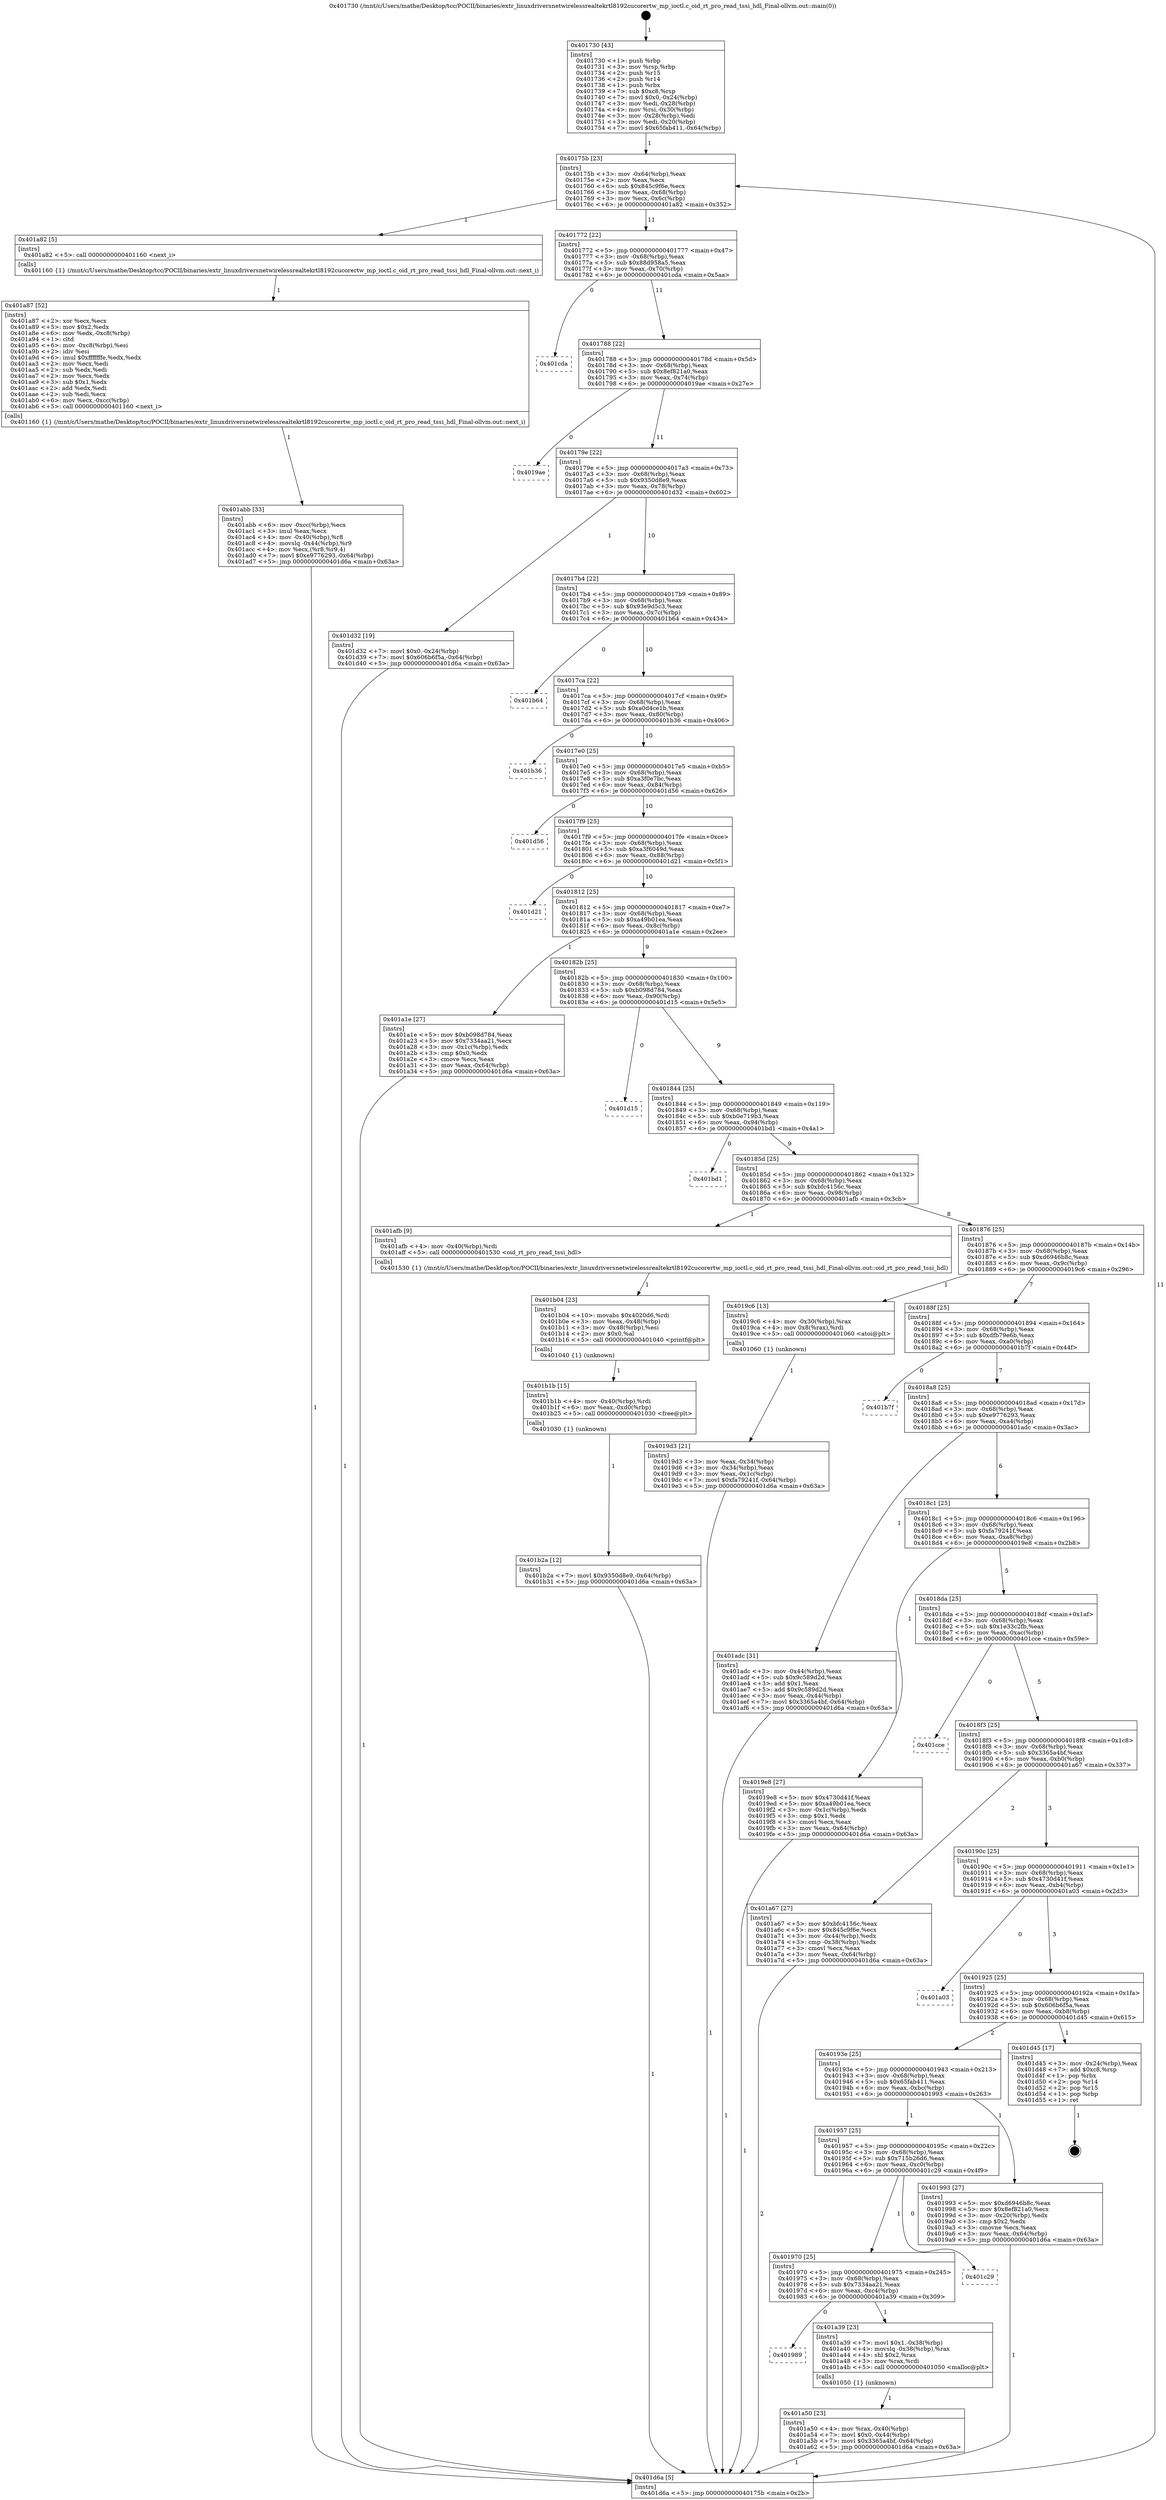 digraph "0x401730" {
  label = "0x401730 (/mnt/c/Users/mathe/Desktop/tcc/POCII/binaries/extr_linuxdriversnetwirelessrealtekrtl8192cucorertw_mp_ioctl.c_oid_rt_pro_read_tssi_hdl_Final-ollvm.out::main(0))"
  labelloc = "t"
  node[shape=record]

  Entry [label="",width=0.3,height=0.3,shape=circle,fillcolor=black,style=filled]
  "0x40175b" [label="{
     0x40175b [23]\l
     | [instrs]\l
     &nbsp;&nbsp;0x40175b \<+3\>: mov -0x64(%rbp),%eax\l
     &nbsp;&nbsp;0x40175e \<+2\>: mov %eax,%ecx\l
     &nbsp;&nbsp;0x401760 \<+6\>: sub $0x845c9f6e,%ecx\l
     &nbsp;&nbsp;0x401766 \<+3\>: mov %eax,-0x68(%rbp)\l
     &nbsp;&nbsp;0x401769 \<+3\>: mov %ecx,-0x6c(%rbp)\l
     &nbsp;&nbsp;0x40176c \<+6\>: je 0000000000401a82 \<main+0x352\>\l
  }"]
  "0x401a82" [label="{
     0x401a82 [5]\l
     | [instrs]\l
     &nbsp;&nbsp;0x401a82 \<+5\>: call 0000000000401160 \<next_i\>\l
     | [calls]\l
     &nbsp;&nbsp;0x401160 \{1\} (/mnt/c/Users/mathe/Desktop/tcc/POCII/binaries/extr_linuxdriversnetwirelessrealtekrtl8192cucorertw_mp_ioctl.c_oid_rt_pro_read_tssi_hdl_Final-ollvm.out::next_i)\l
  }"]
  "0x401772" [label="{
     0x401772 [22]\l
     | [instrs]\l
     &nbsp;&nbsp;0x401772 \<+5\>: jmp 0000000000401777 \<main+0x47\>\l
     &nbsp;&nbsp;0x401777 \<+3\>: mov -0x68(%rbp),%eax\l
     &nbsp;&nbsp;0x40177a \<+5\>: sub $0x88d958a5,%eax\l
     &nbsp;&nbsp;0x40177f \<+3\>: mov %eax,-0x70(%rbp)\l
     &nbsp;&nbsp;0x401782 \<+6\>: je 0000000000401cda \<main+0x5aa\>\l
  }"]
  Exit [label="",width=0.3,height=0.3,shape=circle,fillcolor=black,style=filled,peripheries=2]
  "0x401cda" [label="{
     0x401cda\l
  }", style=dashed]
  "0x401788" [label="{
     0x401788 [22]\l
     | [instrs]\l
     &nbsp;&nbsp;0x401788 \<+5\>: jmp 000000000040178d \<main+0x5d\>\l
     &nbsp;&nbsp;0x40178d \<+3\>: mov -0x68(%rbp),%eax\l
     &nbsp;&nbsp;0x401790 \<+5\>: sub $0x8ef821a0,%eax\l
     &nbsp;&nbsp;0x401795 \<+3\>: mov %eax,-0x74(%rbp)\l
     &nbsp;&nbsp;0x401798 \<+6\>: je 00000000004019ae \<main+0x27e\>\l
  }"]
  "0x401b2a" [label="{
     0x401b2a [12]\l
     | [instrs]\l
     &nbsp;&nbsp;0x401b2a \<+7\>: movl $0x9350d8e9,-0x64(%rbp)\l
     &nbsp;&nbsp;0x401b31 \<+5\>: jmp 0000000000401d6a \<main+0x63a\>\l
  }"]
  "0x4019ae" [label="{
     0x4019ae\l
  }", style=dashed]
  "0x40179e" [label="{
     0x40179e [22]\l
     | [instrs]\l
     &nbsp;&nbsp;0x40179e \<+5\>: jmp 00000000004017a3 \<main+0x73\>\l
     &nbsp;&nbsp;0x4017a3 \<+3\>: mov -0x68(%rbp),%eax\l
     &nbsp;&nbsp;0x4017a6 \<+5\>: sub $0x9350d8e9,%eax\l
     &nbsp;&nbsp;0x4017ab \<+3\>: mov %eax,-0x78(%rbp)\l
     &nbsp;&nbsp;0x4017ae \<+6\>: je 0000000000401d32 \<main+0x602\>\l
  }"]
  "0x401b1b" [label="{
     0x401b1b [15]\l
     | [instrs]\l
     &nbsp;&nbsp;0x401b1b \<+4\>: mov -0x40(%rbp),%rdi\l
     &nbsp;&nbsp;0x401b1f \<+6\>: mov %eax,-0xd0(%rbp)\l
     &nbsp;&nbsp;0x401b25 \<+5\>: call 0000000000401030 \<free@plt\>\l
     | [calls]\l
     &nbsp;&nbsp;0x401030 \{1\} (unknown)\l
  }"]
  "0x401d32" [label="{
     0x401d32 [19]\l
     | [instrs]\l
     &nbsp;&nbsp;0x401d32 \<+7\>: movl $0x0,-0x24(%rbp)\l
     &nbsp;&nbsp;0x401d39 \<+7\>: movl $0x606b6f5a,-0x64(%rbp)\l
     &nbsp;&nbsp;0x401d40 \<+5\>: jmp 0000000000401d6a \<main+0x63a\>\l
  }"]
  "0x4017b4" [label="{
     0x4017b4 [22]\l
     | [instrs]\l
     &nbsp;&nbsp;0x4017b4 \<+5\>: jmp 00000000004017b9 \<main+0x89\>\l
     &nbsp;&nbsp;0x4017b9 \<+3\>: mov -0x68(%rbp),%eax\l
     &nbsp;&nbsp;0x4017bc \<+5\>: sub $0x93e9d5c3,%eax\l
     &nbsp;&nbsp;0x4017c1 \<+3\>: mov %eax,-0x7c(%rbp)\l
     &nbsp;&nbsp;0x4017c4 \<+6\>: je 0000000000401b64 \<main+0x434\>\l
  }"]
  "0x401b04" [label="{
     0x401b04 [23]\l
     | [instrs]\l
     &nbsp;&nbsp;0x401b04 \<+10\>: movabs $0x4020d6,%rdi\l
     &nbsp;&nbsp;0x401b0e \<+3\>: mov %eax,-0x48(%rbp)\l
     &nbsp;&nbsp;0x401b11 \<+3\>: mov -0x48(%rbp),%esi\l
     &nbsp;&nbsp;0x401b14 \<+2\>: mov $0x0,%al\l
     &nbsp;&nbsp;0x401b16 \<+5\>: call 0000000000401040 \<printf@plt\>\l
     | [calls]\l
     &nbsp;&nbsp;0x401040 \{1\} (unknown)\l
  }"]
  "0x401b64" [label="{
     0x401b64\l
  }", style=dashed]
  "0x4017ca" [label="{
     0x4017ca [22]\l
     | [instrs]\l
     &nbsp;&nbsp;0x4017ca \<+5\>: jmp 00000000004017cf \<main+0x9f\>\l
     &nbsp;&nbsp;0x4017cf \<+3\>: mov -0x68(%rbp),%eax\l
     &nbsp;&nbsp;0x4017d2 \<+5\>: sub $0xa0d4ce1b,%eax\l
     &nbsp;&nbsp;0x4017d7 \<+3\>: mov %eax,-0x80(%rbp)\l
     &nbsp;&nbsp;0x4017da \<+6\>: je 0000000000401b36 \<main+0x406\>\l
  }"]
  "0x401abb" [label="{
     0x401abb [33]\l
     | [instrs]\l
     &nbsp;&nbsp;0x401abb \<+6\>: mov -0xcc(%rbp),%ecx\l
     &nbsp;&nbsp;0x401ac1 \<+3\>: imul %eax,%ecx\l
     &nbsp;&nbsp;0x401ac4 \<+4\>: mov -0x40(%rbp),%r8\l
     &nbsp;&nbsp;0x401ac8 \<+4\>: movslq -0x44(%rbp),%r9\l
     &nbsp;&nbsp;0x401acc \<+4\>: mov %ecx,(%r8,%r9,4)\l
     &nbsp;&nbsp;0x401ad0 \<+7\>: movl $0xe9776293,-0x64(%rbp)\l
     &nbsp;&nbsp;0x401ad7 \<+5\>: jmp 0000000000401d6a \<main+0x63a\>\l
  }"]
  "0x401b36" [label="{
     0x401b36\l
  }", style=dashed]
  "0x4017e0" [label="{
     0x4017e0 [25]\l
     | [instrs]\l
     &nbsp;&nbsp;0x4017e0 \<+5\>: jmp 00000000004017e5 \<main+0xb5\>\l
     &nbsp;&nbsp;0x4017e5 \<+3\>: mov -0x68(%rbp),%eax\l
     &nbsp;&nbsp;0x4017e8 \<+5\>: sub $0xa3f0e7bc,%eax\l
     &nbsp;&nbsp;0x4017ed \<+6\>: mov %eax,-0x84(%rbp)\l
     &nbsp;&nbsp;0x4017f3 \<+6\>: je 0000000000401d56 \<main+0x626\>\l
  }"]
  "0x401a87" [label="{
     0x401a87 [52]\l
     | [instrs]\l
     &nbsp;&nbsp;0x401a87 \<+2\>: xor %ecx,%ecx\l
     &nbsp;&nbsp;0x401a89 \<+5\>: mov $0x2,%edx\l
     &nbsp;&nbsp;0x401a8e \<+6\>: mov %edx,-0xc8(%rbp)\l
     &nbsp;&nbsp;0x401a94 \<+1\>: cltd\l
     &nbsp;&nbsp;0x401a95 \<+6\>: mov -0xc8(%rbp),%esi\l
     &nbsp;&nbsp;0x401a9b \<+2\>: idiv %esi\l
     &nbsp;&nbsp;0x401a9d \<+6\>: imul $0xfffffffe,%edx,%edx\l
     &nbsp;&nbsp;0x401aa3 \<+2\>: mov %ecx,%edi\l
     &nbsp;&nbsp;0x401aa5 \<+2\>: sub %edx,%edi\l
     &nbsp;&nbsp;0x401aa7 \<+2\>: mov %ecx,%edx\l
     &nbsp;&nbsp;0x401aa9 \<+3\>: sub $0x1,%edx\l
     &nbsp;&nbsp;0x401aac \<+2\>: add %edx,%edi\l
     &nbsp;&nbsp;0x401aae \<+2\>: sub %edi,%ecx\l
     &nbsp;&nbsp;0x401ab0 \<+6\>: mov %ecx,-0xcc(%rbp)\l
     &nbsp;&nbsp;0x401ab6 \<+5\>: call 0000000000401160 \<next_i\>\l
     | [calls]\l
     &nbsp;&nbsp;0x401160 \{1\} (/mnt/c/Users/mathe/Desktop/tcc/POCII/binaries/extr_linuxdriversnetwirelessrealtekrtl8192cucorertw_mp_ioctl.c_oid_rt_pro_read_tssi_hdl_Final-ollvm.out::next_i)\l
  }"]
  "0x401d56" [label="{
     0x401d56\l
  }", style=dashed]
  "0x4017f9" [label="{
     0x4017f9 [25]\l
     | [instrs]\l
     &nbsp;&nbsp;0x4017f9 \<+5\>: jmp 00000000004017fe \<main+0xce\>\l
     &nbsp;&nbsp;0x4017fe \<+3\>: mov -0x68(%rbp),%eax\l
     &nbsp;&nbsp;0x401801 \<+5\>: sub $0xa3f6049d,%eax\l
     &nbsp;&nbsp;0x401806 \<+6\>: mov %eax,-0x88(%rbp)\l
     &nbsp;&nbsp;0x40180c \<+6\>: je 0000000000401d21 \<main+0x5f1\>\l
  }"]
  "0x401a50" [label="{
     0x401a50 [23]\l
     | [instrs]\l
     &nbsp;&nbsp;0x401a50 \<+4\>: mov %rax,-0x40(%rbp)\l
     &nbsp;&nbsp;0x401a54 \<+7\>: movl $0x0,-0x44(%rbp)\l
     &nbsp;&nbsp;0x401a5b \<+7\>: movl $0x3365a4bf,-0x64(%rbp)\l
     &nbsp;&nbsp;0x401a62 \<+5\>: jmp 0000000000401d6a \<main+0x63a\>\l
  }"]
  "0x401d21" [label="{
     0x401d21\l
  }", style=dashed]
  "0x401812" [label="{
     0x401812 [25]\l
     | [instrs]\l
     &nbsp;&nbsp;0x401812 \<+5\>: jmp 0000000000401817 \<main+0xe7\>\l
     &nbsp;&nbsp;0x401817 \<+3\>: mov -0x68(%rbp),%eax\l
     &nbsp;&nbsp;0x40181a \<+5\>: sub $0xa49b01ea,%eax\l
     &nbsp;&nbsp;0x40181f \<+6\>: mov %eax,-0x8c(%rbp)\l
     &nbsp;&nbsp;0x401825 \<+6\>: je 0000000000401a1e \<main+0x2ee\>\l
  }"]
  "0x401989" [label="{
     0x401989\l
  }", style=dashed]
  "0x401a1e" [label="{
     0x401a1e [27]\l
     | [instrs]\l
     &nbsp;&nbsp;0x401a1e \<+5\>: mov $0xb098d784,%eax\l
     &nbsp;&nbsp;0x401a23 \<+5\>: mov $0x7334aa21,%ecx\l
     &nbsp;&nbsp;0x401a28 \<+3\>: mov -0x1c(%rbp),%edx\l
     &nbsp;&nbsp;0x401a2b \<+3\>: cmp $0x0,%edx\l
     &nbsp;&nbsp;0x401a2e \<+3\>: cmove %ecx,%eax\l
     &nbsp;&nbsp;0x401a31 \<+3\>: mov %eax,-0x64(%rbp)\l
     &nbsp;&nbsp;0x401a34 \<+5\>: jmp 0000000000401d6a \<main+0x63a\>\l
  }"]
  "0x40182b" [label="{
     0x40182b [25]\l
     | [instrs]\l
     &nbsp;&nbsp;0x40182b \<+5\>: jmp 0000000000401830 \<main+0x100\>\l
     &nbsp;&nbsp;0x401830 \<+3\>: mov -0x68(%rbp),%eax\l
     &nbsp;&nbsp;0x401833 \<+5\>: sub $0xb098d784,%eax\l
     &nbsp;&nbsp;0x401838 \<+6\>: mov %eax,-0x90(%rbp)\l
     &nbsp;&nbsp;0x40183e \<+6\>: je 0000000000401d15 \<main+0x5e5\>\l
  }"]
  "0x401a39" [label="{
     0x401a39 [23]\l
     | [instrs]\l
     &nbsp;&nbsp;0x401a39 \<+7\>: movl $0x1,-0x38(%rbp)\l
     &nbsp;&nbsp;0x401a40 \<+4\>: movslq -0x38(%rbp),%rax\l
     &nbsp;&nbsp;0x401a44 \<+4\>: shl $0x2,%rax\l
     &nbsp;&nbsp;0x401a48 \<+3\>: mov %rax,%rdi\l
     &nbsp;&nbsp;0x401a4b \<+5\>: call 0000000000401050 \<malloc@plt\>\l
     | [calls]\l
     &nbsp;&nbsp;0x401050 \{1\} (unknown)\l
  }"]
  "0x401d15" [label="{
     0x401d15\l
  }", style=dashed]
  "0x401844" [label="{
     0x401844 [25]\l
     | [instrs]\l
     &nbsp;&nbsp;0x401844 \<+5\>: jmp 0000000000401849 \<main+0x119\>\l
     &nbsp;&nbsp;0x401849 \<+3\>: mov -0x68(%rbp),%eax\l
     &nbsp;&nbsp;0x40184c \<+5\>: sub $0xb0e719b3,%eax\l
     &nbsp;&nbsp;0x401851 \<+6\>: mov %eax,-0x94(%rbp)\l
     &nbsp;&nbsp;0x401857 \<+6\>: je 0000000000401bd1 \<main+0x4a1\>\l
  }"]
  "0x401970" [label="{
     0x401970 [25]\l
     | [instrs]\l
     &nbsp;&nbsp;0x401970 \<+5\>: jmp 0000000000401975 \<main+0x245\>\l
     &nbsp;&nbsp;0x401975 \<+3\>: mov -0x68(%rbp),%eax\l
     &nbsp;&nbsp;0x401978 \<+5\>: sub $0x7334aa21,%eax\l
     &nbsp;&nbsp;0x40197d \<+6\>: mov %eax,-0xc4(%rbp)\l
     &nbsp;&nbsp;0x401983 \<+6\>: je 0000000000401a39 \<main+0x309\>\l
  }"]
  "0x401bd1" [label="{
     0x401bd1\l
  }", style=dashed]
  "0x40185d" [label="{
     0x40185d [25]\l
     | [instrs]\l
     &nbsp;&nbsp;0x40185d \<+5\>: jmp 0000000000401862 \<main+0x132\>\l
     &nbsp;&nbsp;0x401862 \<+3\>: mov -0x68(%rbp),%eax\l
     &nbsp;&nbsp;0x401865 \<+5\>: sub $0xbfc4156c,%eax\l
     &nbsp;&nbsp;0x40186a \<+6\>: mov %eax,-0x98(%rbp)\l
     &nbsp;&nbsp;0x401870 \<+6\>: je 0000000000401afb \<main+0x3cb\>\l
  }"]
  "0x401c29" [label="{
     0x401c29\l
  }", style=dashed]
  "0x401afb" [label="{
     0x401afb [9]\l
     | [instrs]\l
     &nbsp;&nbsp;0x401afb \<+4\>: mov -0x40(%rbp),%rdi\l
     &nbsp;&nbsp;0x401aff \<+5\>: call 0000000000401530 \<oid_rt_pro_read_tssi_hdl\>\l
     | [calls]\l
     &nbsp;&nbsp;0x401530 \{1\} (/mnt/c/Users/mathe/Desktop/tcc/POCII/binaries/extr_linuxdriversnetwirelessrealtekrtl8192cucorertw_mp_ioctl.c_oid_rt_pro_read_tssi_hdl_Final-ollvm.out::oid_rt_pro_read_tssi_hdl)\l
  }"]
  "0x401876" [label="{
     0x401876 [25]\l
     | [instrs]\l
     &nbsp;&nbsp;0x401876 \<+5\>: jmp 000000000040187b \<main+0x14b\>\l
     &nbsp;&nbsp;0x40187b \<+3\>: mov -0x68(%rbp),%eax\l
     &nbsp;&nbsp;0x40187e \<+5\>: sub $0xd6946b8c,%eax\l
     &nbsp;&nbsp;0x401883 \<+6\>: mov %eax,-0x9c(%rbp)\l
     &nbsp;&nbsp;0x401889 \<+6\>: je 00000000004019c6 \<main+0x296\>\l
  }"]
  "0x4019d3" [label="{
     0x4019d3 [21]\l
     | [instrs]\l
     &nbsp;&nbsp;0x4019d3 \<+3\>: mov %eax,-0x34(%rbp)\l
     &nbsp;&nbsp;0x4019d6 \<+3\>: mov -0x34(%rbp),%eax\l
     &nbsp;&nbsp;0x4019d9 \<+3\>: mov %eax,-0x1c(%rbp)\l
     &nbsp;&nbsp;0x4019dc \<+7\>: movl $0xfa79241f,-0x64(%rbp)\l
     &nbsp;&nbsp;0x4019e3 \<+5\>: jmp 0000000000401d6a \<main+0x63a\>\l
  }"]
  "0x4019c6" [label="{
     0x4019c6 [13]\l
     | [instrs]\l
     &nbsp;&nbsp;0x4019c6 \<+4\>: mov -0x30(%rbp),%rax\l
     &nbsp;&nbsp;0x4019ca \<+4\>: mov 0x8(%rax),%rdi\l
     &nbsp;&nbsp;0x4019ce \<+5\>: call 0000000000401060 \<atoi@plt\>\l
     | [calls]\l
     &nbsp;&nbsp;0x401060 \{1\} (unknown)\l
  }"]
  "0x40188f" [label="{
     0x40188f [25]\l
     | [instrs]\l
     &nbsp;&nbsp;0x40188f \<+5\>: jmp 0000000000401894 \<main+0x164\>\l
     &nbsp;&nbsp;0x401894 \<+3\>: mov -0x68(%rbp),%eax\l
     &nbsp;&nbsp;0x401897 \<+5\>: sub $0xdfb79e6b,%eax\l
     &nbsp;&nbsp;0x40189c \<+6\>: mov %eax,-0xa0(%rbp)\l
     &nbsp;&nbsp;0x4018a2 \<+6\>: je 0000000000401b7f \<main+0x44f\>\l
  }"]
  "0x401730" [label="{
     0x401730 [43]\l
     | [instrs]\l
     &nbsp;&nbsp;0x401730 \<+1\>: push %rbp\l
     &nbsp;&nbsp;0x401731 \<+3\>: mov %rsp,%rbp\l
     &nbsp;&nbsp;0x401734 \<+2\>: push %r15\l
     &nbsp;&nbsp;0x401736 \<+2\>: push %r14\l
     &nbsp;&nbsp;0x401738 \<+1\>: push %rbx\l
     &nbsp;&nbsp;0x401739 \<+7\>: sub $0xc8,%rsp\l
     &nbsp;&nbsp;0x401740 \<+7\>: movl $0x0,-0x24(%rbp)\l
     &nbsp;&nbsp;0x401747 \<+3\>: mov %edi,-0x28(%rbp)\l
     &nbsp;&nbsp;0x40174a \<+4\>: mov %rsi,-0x30(%rbp)\l
     &nbsp;&nbsp;0x40174e \<+3\>: mov -0x28(%rbp),%edi\l
     &nbsp;&nbsp;0x401751 \<+3\>: mov %edi,-0x20(%rbp)\l
     &nbsp;&nbsp;0x401754 \<+7\>: movl $0x65fab411,-0x64(%rbp)\l
  }"]
  "0x401b7f" [label="{
     0x401b7f\l
  }", style=dashed]
  "0x4018a8" [label="{
     0x4018a8 [25]\l
     | [instrs]\l
     &nbsp;&nbsp;0x4018a8 \<+5\>: jmp 00000000004018ad \<main+0x17d\>\l
     &nbsp;&nbsp;0x4018ad \<+3\>: mov -0x68(%rbp),%eax\l
     &nbsp;&nbsp;0x4018b0 \<+5\>: sub $0xe9776293,%eax\l
     &nbsp;&nbsp;0x4018b5 \<+6\>: mov %eax,-0xa4(%rbp)\l
     &nbsp;&nbsp;0x4018bb \<+6\>: je 0000000000401adc \<main+0x3ac\>\l
  }"]
  "0x401d6a" [label="{
     0x401d6a [5]\l
     | [instrs]\l
     &nbsp;&nbsp;0x401d6a \<+5\>: jmp 000000000040175b \<main+0x2b\>\l
  }"]
  "0x401adc" [label="{
     0x401adc [31]\l
     | [instrs]\l
     &nbsp;&nbsp;0x401adc \<+3\>: mov -0x44(%rbp),%eax\l
     &nbsp;&nbsp;0x401adf \<+5\>: sub $0x9c589d2d,%eax\l
     &nbsp;&nbsp;0x401ae4 \<+3\>: add $0x1,%eax\l
     &nbsp;&nbsp;0x401ae7 \<+5\>: add $0x9c589d2d,%eax\l
     &nbsp;&nbsp;0x401aec \<+3\>: mov %eax,-0x44(%rbp)\l
     &nbsp;&nbsp;0x401aef \<+7\>: movl $0x3365a4bf,-0x64(%rbp)\l
     &nbsp;&nbsp;0x401af6 \<+5\>: jmp 0000000000401d6a \<main+0x63a\>\l
  }"]
  "0x4018c1" [label="{
     0x4018c1 [25]\l
     | [instrs]\l
     &nbsp;&nbsp;0x4018c1 \<+5\>: jmp 00000000004018c6 \<main+0x196\>\l
     &nbsp;&nbsp;0x4018c6 \<+3\>: mov -0x68(%rbp),%eax\l
     &nbsp;&nbsp;0x4018c9 \<+5\>: sub $0xfa79241f,%eax\l
     &nbsp;&nbsp;0x4018ce \<+6\>: mov %eax,-0xa8(%rbp)\l
     &nbsp;&nbsp;0x4018d4 \<+6\>: je 00000000004019e8 \<main+0x2b8\>\l
  }"]
  "0x401957" [label="{
     0x401957 [25]\l
     | [instrs]\l
     &nbsp;&nbsp;0x401957 \<+5\>: jmp 000000000040195c \<main+0x22c\>\l
     &nbsp;&nbsp;0x40195c \<+3\>: mov -0x68(%rbp),%eax\l
     &nbsp;&nbsp;0x40195f \<+5\>: sub $0x715b26d6,%eax\l
     &nbsp;&nbsp;0x401964 \<+6\>: mov %eax,-0xc0(%rbp)\l
     &nbsp;&nbsp;0x40196a \<+6\>: je 0000000000401c29 \<main+0x4f9\>\l
  }"]
  "0x4019e8" [label="{
     0x4019e8 [27]\l
     | [instrs]\l
     &nbsp;&nbsp;0x4019e8 \<+5\>: mov $0x4730d41f,%eax\l
     &nbsp;&nbsp;0x4019ed \<+5\>: mov $0xa49b01ea,%ecx\l
     &nbsp;&nbsp;0x4019f2 \<+3\>: mov -0x1c(%rbp),%edx\l
     &nbsp;&nbsp;0x4019f5 \<+3\>: cmp $0x1,%edx\l
     &nbsp;&nbsp;0x4019f8 \<+3\>: cmovl %ecx,%eax\l
     &nbsp;&nbsp;0x4019fb \<+3\>: mov %eax,-0x64(%rbp)\l
     &nbsp;&nbsp;0x4019fe \<+5\>: jmp 0000000000401d6a \<main+0x63a\>\l
  }"]
  "0x4018da" [label="{
     0x4018da [25]\l
     | [instrs]\l
     &nbsp;&nbsp;0x4018da \<+5\>: jmp 00000000004018df \<main+0x1af\>\l
     &nbsp;&nbsp;0x4018df \<+3\>: mov -0x68(%rbp),%eax\l
     &nbsp;&nbsp;0x4018e2 \<+5\>: sub $0x1e33c2fb,%eax\l
     &nbsp;&nbsp;0x4018e7 \<+6\>: mov %eax,-0xac(%rbp)\l
     &nbsp;&nbsp;0x4018ed \<+6\>: je 0000000000401cce \<main+0x59e\>\l
  }"]
  "0x401993" [label="{
     0x401993 [27]\l
     | [instrs]\l
     &nbsp;&nbsp;0x401993 \<+5\>: mov $0xd6946b8c,%eax\l
     &nbsp;&nbsp;0x401998 \<+5\>: mov $0x8ef821a0,%ecx\l
     &nbsp;&nbsp;0x40199d \<+3\>: mov -0x20(%rbp),%edx\l
     &nbsp;&nbsp;0x4019a0 \<+3\>: cmp $0x2,%edx\l
     &nbsp;&nbsp;0x4019a3 \<+3\>: cmovne %ecx,%eax\l
     &nbsp;&nbsp;0x4019a6 \<+3\>: mov %eax,-0x64(%rbp)\l
     &nbsp;&nbsp;0x4019a9 \<+5\>: jmp 0000000000401d6a \<main+0x63a\>\l
  }"]
  "0x401cce" [label="{
     0x401cce\l
  }", style=dashed]
  "0x4018f3" [label="{
     0x4018f3 [25]\l
     | [instrs]\l
     &nbsp;&nbsp;0x4018f3 \<+5\>: jmp 00000000004018f8 \<main+0x1c8\>\l
     &nbsp;&nbsp;0x4018f8 \<+3\>: mov -0x68(%rbp),%eax\l
     &nbsp;&nbsp;0x4018fb \<+5\>: sub $0x3365a4bf,%eax\l
     &nbsp;&nbsp;0x401900 \<+6\>: mov %eax,-0xb0(%rbp)\l
     &nbsp;&nbsp;0x401906 \<+6\>: je 0000000000401a67 \<main+0x337\>\l
  }"]
  "0x40193e" [label="{
     0x40193e [25]\l
     | [instrs]\l
     &nbsp;&nbsp;0x40193e \<+5\>: jmp 0000000000401943 \<main+0x213\>\l
     &nbsp;&nbsp;0x401943 \<+3\>: mov -0x68(%rbp),%eax\l
     &nbsp;&nbsp;0x401946 \<+5\>: sub $0x65fab411,%eax\l
     &nbsp;&nbsp;0x40194b \<+6\>: mov %eax,-0xbc(%rbp)\l
     &nbsp;&nbsp;0x401951 \<+6\>: je 0000000000401993 \<main+0x263\>\l
  }"]
  "0x401a67" [label="{
     0x401a67 [27]\l
     | [instrs]\l
     &nbsp;&nbsp;0x401a67 \<+5\>: mov $0xbfc4156c,%eax\l
     &nbsp;&nbsp;0x401a6c \<+5\>: mov $0x845c9f6e,%ecx\l
     &nbsp;&nbsp;0x401a71 \<+3\>: mov -0x44(%rbp),%edx\l
     &nbsp;&nbsp;0x401a74 \<+3\>: cmp -0x38(%rbp),%edx\l
     &nbsp;&nbsp;0x401a77 \<+3\>: cmovl %ecx,%eax\l
     &nbsp;&nbsp;0x401a7a \<+3\>: mov %eax,-0x64(%rbp)\l
     &nbsp;&nbsp;0x401a7d \<+5\>: jmp 0000000000401d6a \<main+0x63a\>\l
  }"]
  "0x40190c" [label="{
     0x40190c [25]\l
     | [instrs]\l
     &nbsp;&nbsp;0x40190c \<+5\>: jmp 0000000000401911 \<main+0x1e1\>\l
     &nbsp;&nbsp;0x401911 \<+3\>: mov -0x68(%rbp),%eax\l
     &nbsp;&nbsp;0x401914 \<+5\>: sub $0x4730d41f,%eax\l
     &nbsp;&nbsp;0x401919 \<+6\>: mov %eax,-0xb4(%rbp)\l
     &nbsp;&nbsp;0x40191f \<+6\>: je 0000000000401a03 \<main+0x2d3\>\l
  }"]
  "0x401d45" [label="{
     0x401d45 [17]\l
     | [instrs]\l
     &nbsp;&nbsp;0x401d45 \<+3\>: mov -0x24(%rbp),%eax\l
     &nbsp;&nbsp;0x401d48 \<+7\>: add $0xc8,%rsp\l
     &nbsp;&nbsp;0x401d4f \<+1\>: pop %rbx\l
     &nbsp;&nbsp;0x401d50 \<+2\>: pop %r14\l
     &nbsp;&nbsp;0x401d52 \<+2\>: pop %r15\l
     &nbsp;&nbsp;0x401d54 \<+1\>: pop %rbp\l
     &nbsp;&nbsp;0x401d55 \<+1\>: ret\l
  }"]
  "0x401a03" [label="{
     0x401a03\l
  }", style=dashed]
  "0x401925" [label="{
     0x401925 [25]\l
     | [instrs]\l
     &nbsp;&nbsp;0x401925 \<+5\>: jmp 000000000040192a \<main+0x1fa\>\l
     &nbsp;&nbsp;0x40192a \<+3\>: mov -0x68(%rbp),%eax\l
     &nbsp;&nbsp;0x40192d \<+5\>: sub $0x606b6f5a,%eax\l
     &nbsp;&nbsp;0x401932 \<+6\>: mov %eax,-0xb8(%rbp)\l
     &nbsp;&nbsp;0x401938 \<+6\>: je 0000000000401d45 \<main+0x615\>\l
  }"]
  Entry -> "0x401730" [label=" 1"]
  "0x40175b" -> "0x401a82" [label=" 1"]
  "0x40175b" -> "0x401772" [label=" 11"]
  "0x401d45" -> Exit [label=" 1"]
  "0x401772" -> "0x401cda" [label=" 0"]
  "0x401772" -> "0x401788" [label=" 11"]
  "0x401d32" -> "0x401d6a" [label=" 1"]
  "0x401788" -> "0x4019ae" [label=" 0"]
  "0x401788" -> "0x40179e" [label=" 11"]
  "0x401b2a" -> "0x401d6a" [label=" 1"]
  "0x40179e" -> "0x401d32" [label=" 1"]
  "0x40179e" -> "0x4017b4" [label=" 10"]
  "0x401b1b" -> "0x401b2a" [label=" 1"]
  "0x4017b4" -> "0x401b64" [label=" 0"]
  "0x4017b4" -> "0x4017ca" [label=" 10"]
  "0x401b04" -> "0x401b1b" [label=" 1"]
  "0x4017ca" -> "0x401b36" [label=" 0"]
  "0x4017ca" -> "0x4017e0" [label=" 10"]
  "0x401afb" -> "0x401b04" [label=" 1"]
  "0x4017e0" -> "0x401d56" [label=" 0"]
  "0x4017e0" -> "0x4017f9" [label=" 10"]
  "0x401adc" -> "0x401d6a" [label=" 1"]
  "0x4017f9" -> "0x401d21" [label=" 0"]
  "0x4017f9" -> "0x401812" [label=" 10"]
  "0x401abb" -> "0x401d6a" [label=" 1"]
  "0x401812" -> "0x401a1e" [label=" 1"]
  "0x401812" -> "0x40182b" [label=" 9"]
  "0x401a87" -> "0x401abb" [label=" 1"]
  "0x40182b" -> "0x401d15" [label=" 0"]
  "0x40182b" -> "0x401844" [label=" 9"]
  "0x401a82" -> "0x401a87" [label=" 1"]
  "0x401844" -> "0x401bd1" [label=" 0"]
  "0x401844" -> "0x40185d" [label=" 9"]
  "0x401a50" -> "0x401d6a" [label=" 1"]
  "0x40185d" -> "0x401afb" [label=" 1"]
  "0x40185d" -> "0x401876" [label=" 8"]
  "0x401a39" -> "0x401a50" [label=" 1"]
  "0x401876" -> "0x4019c6" [label=" 1"]
  "0x401876" -> "0x40188f" [label=" 7"]
  "0x401970" -> "0x401a39" [label=" 1"]
  "0x40188f" -> "0x401b7f" [label=" 0"]
  "0x40188f" -> "0x4018a8" [label=" 7"]
  "0x401a67" -> "0x401d6a" [label=" 2"]
  "0x4018a8" -> "0x401adc" [label=" 1"]
  "0x4018a8" -> "0x4018c1" [label=" 6"]
  "0x401957" -> "0x401970" [label=" 1"]
  "0x4018c1" -> "0x4019e8" [label=" 1"]
  "0x4018c1" -> "0x4018da" [label=" 5"]
  "0x401957" -> "0x401c29" [label=" 0"]
  "0x4018da" -> "0x401cce" [label=" 0"]
  "0x4018da" -> "0x4018f3" [label=" 5"]
  "0x401970" -> "0x401989" [label=" 0"]
  "0x4018f3" -> "0x401a67" [label=" 2"]
  "0x4018f3" -> "0x40190c" [label=" 3"]
  "0x4019e8" -> "0x401d6a" [label=" 1"]
  "0x40190c" -> "0x401a03" [label=" 0"]
  "0x40190c" -> "0x401925" [label=" 3"]
  "0x4019d3" -> "0x401d6a" [label=" 1"]
  "0x401925" -> "0x401d45" [label=" 1"]
  "0x401925" -> "0x40193e" [label=" 2"]
  "0x401a1e" -> "0x401d6a" [label=" 1"]
  "0x40193e" -> "0x401993" [label=" 1"]
  "0x40193e" -> "0x401957" [label=" 1"]
  "0x401993" -> "0x401d6a" [label=" 1"]
  "0x401730" -> "0x40175b" [label=" 1"]
  "0x401d6a" -> "0x40175b" [label=" 11"]
  "0x4019c6" -> "0x4019d3" [label=" 1"]
}
